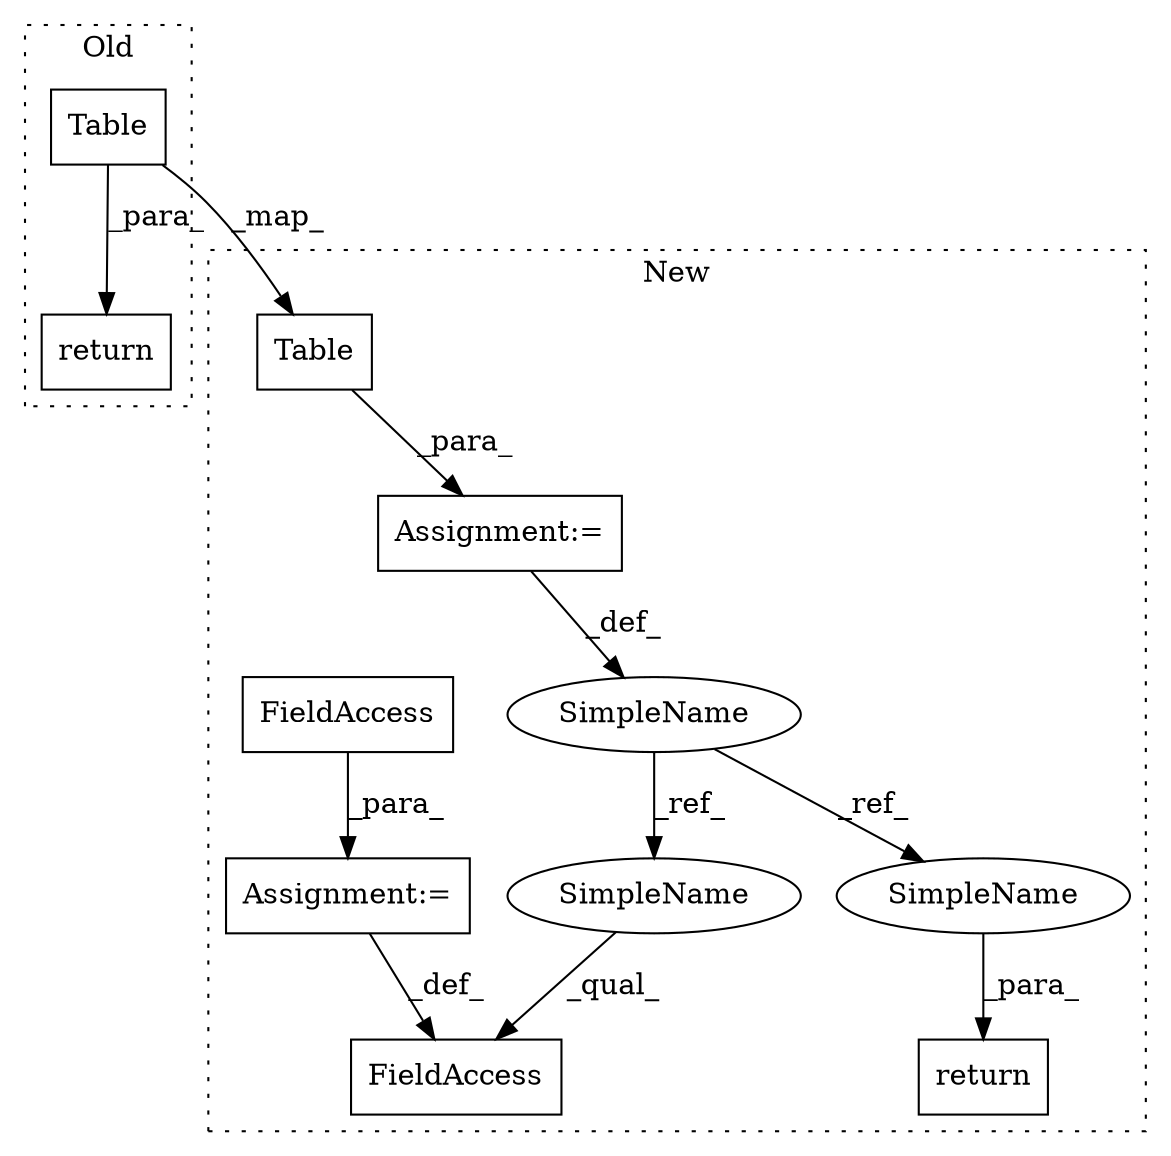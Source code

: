 digraph G {
subgraph cluster0 {
1 [label="Table" a="32" s="1559,1638" l="6,1" shape="box"];
4 [label="return" a="41" s="1552" l="7" shape="box"];
label = "Old";
style="dotted";
}
subgraph cluster1 {
2 [label="Table" a="32" s="1573,1652" l="6,1" shape="box"];
3 [label="Assignment:=" a="7" s="1572" l="1" shape="box"];
5 [label="return" a="41" s="1697" l="7" shape="box"];
6 [label="SimpleName" a="42" s="1567" l="5" shape="ellipse"];
7 [label="FieldAccess" a="22" s="1659" l="16" shape="box"];
8 [label="Assignment:=" a="7" s="1675" l="1" shape="box"];
9 [label="FieldAccess" a="22" s="1676" l="15" shape="box"];
10 [label="SimpleName" a="42" s="1704" l="5" shape="ellipse"];
11 [label="SimpleName" a="42" s="1659" l="5" shape="ellipse"];
label = "New";
style="dotted";
}
1 -> 2 [label="_map_"];
1 -> 4 [label="_para_"];
2 -> 3 [label="_para_"];
3 -> 6 [label="_def_"];
6 -> 11 [label="_ref_"];
6 -> 10 [label="_ref_"];
8 -> 7 [label="_def_"];
9 -> 8 [label="_para_"];
10 -> 5 [label="_para_"];
11 -> 7 [label="_qual_"];
}